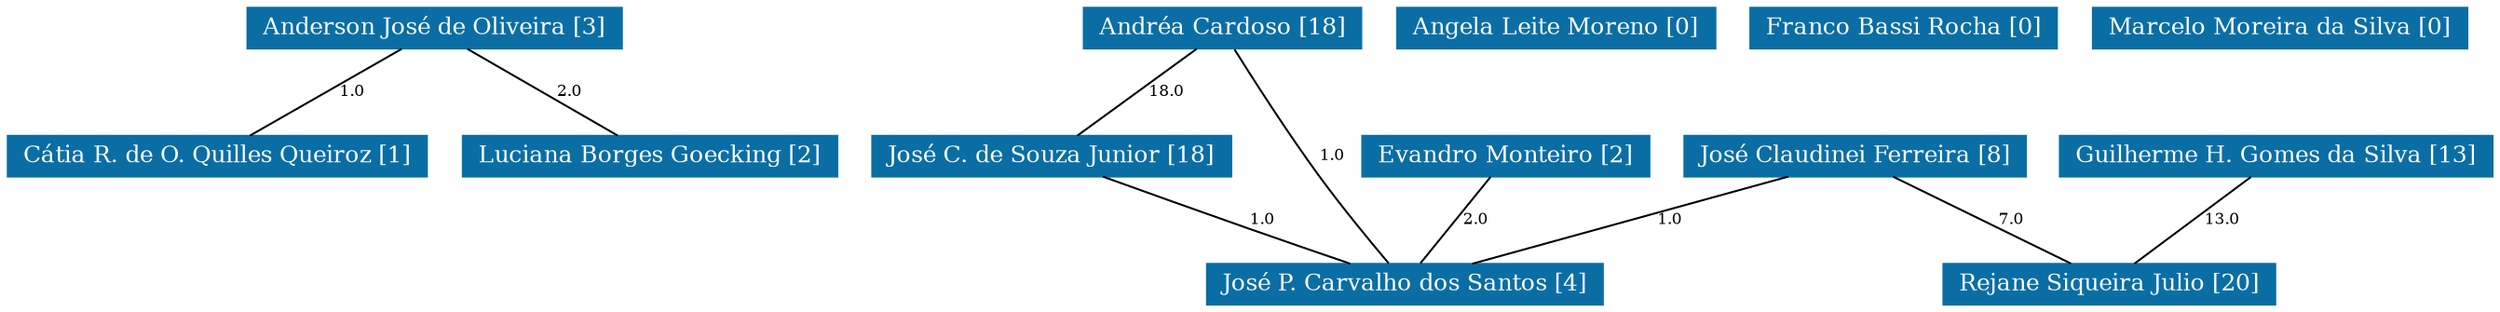 strict graph grafo2 {
	graph [bb="0,0,1072,153",
		id=grafo2,
		overlap=False
	];
	node [fontsize=12,
		label="\N",
		shape=rectangle,
		style=filled
	];
	0	 [URL="membro-1349156075777095.html",
		color="#0A6EA4",
		fontcolor="#FFFFFF",
		height=0.29167,
		label="Anderson José de Oliveira [3]",
		pos="183.5,142.5",
		width=2.1944];
	3	 [URL="membro-0061488493893247.html",
		color="#0A6EA4",
		fontcolor="#FFFFFF",
		height=0.29167,
		label="Cátia R. de O. Quilles Queiroz [1]",
		pos="89.5,76.5",
		width=2.4861];
	0 -- 3	 [fontsize=8,
		label=1.0,
		lp="147.5,109.5",
		pos="168.4,131.9 150.86,119.58 122.09,99.383 104.57,87.078"];
	10	 [URL="membro-4139948635593421.html",
		color="#0A6EA4",
		fontcolor="#FFFFFF",
		height=0.29167,
		label="Luciana Borges Goecking [2]",
		pos="276.5,76.5",
		width=2.1944];
	0 -- 10	 [fontsize=8,
		label=2.0,
		lp="241.5,109.5",
		pos="198.44,131.9 215.8,119.58 244.26,99.383 261.6,87.078"];
	1	 [URL="membro-6016565950437007.html",
		color="#0A6EA4",
		fontcolor="#FFFFFF",
		height=0.29167,
		label="Andréa Cardoso [18]",
		pos="526.5,142.5",
		width=1.625];
	7	 [URL="membro-1690570104837528.html",
		color="#0A6EA4",
		fontcolor="#FFFFFF",
		height=0.29167,
		label="José C. de Souza Junior [18]",
		pos="449.5,76.5",
		width=2.1111];
	1 -- 7	 [fontsize=8,
		label=18.0,
		lp="500.5,109.5",
		pos="514.13,131.9 499.76,119.58 476.2,99.383 461.84,87.078"];
	9	 [URL="membro-9393213180145144.html",
		color="#0A6EA4",
		fontcolor="#FFFFFF",
		height=0.29167,
		label="José P. Carvalho dos Santos [4]",
		pos="605.5,10.5",
		width=2.3056];
	1 -- 9	 [fontsize=8,
		label=1.0,
		lp="575.5,76.5",
		pos="532.63,131.52 541,116.59 556.58,89.097 570.5,66 580.02,50.194 591.51,32.167 598.66,21.06"];
	7 -- 9	 [fontsize=8,
		label=1.0,
		lp="542.5,43.5",
		pos="474.14,65.954 491.77,58.418 516.08,48.051 537.5,39 551.65,33.02 567.47,26.384 580.3,21.021"];
	2	 [URL="membro-5106302431642025.html",
		color="#0A6EA4",
		fontcolor="#FFFFFF",
		height=0.29167,
		label="Angela Leite Moreno [0]",
		pos="670.5,142.5",
		width=1.875];
	4	 [URL="membro-3089568911577519.html",
		color="#0A6EA4",
		fontcolor="#FFFFFF",
		height=0.29167,
		label="Evandro Monteiro [2]",
		pos="649.5,76.5",
		width=1.6667];
	4 -- 9	 [fontsize=8,
		label=2.0,
		lp="635.5,43.5",
		pos="642.43,65.896 634.27,53.653 620.91,33.622 612.7,21.297"];
	5	 [URL="membro-0165435409542220.html",
		color="#0A6EA4",
		fontcolor="#FFFFFF",
		height=0.29167,
		label="Franco Bassi Rocha [0]",
		pos="820.5,142.5",
		width=1.7778];
	6	 [URL="membro-5817829882396943.html",
		color="#0A6EA4",
		fontcolor="#FFFFFF",
		height=0.29167,
		label="Guilherme H. Gomes da Silva [13]",
		pos="980.5,76.5",
		width=2.5417];
	12	 [URL="membro-1798884495942862.html",
		color="#0A6EA4",
		fontcolor="#FFFFFF",
		height=0.29167,
		label="Rejane Siqueira Julio [20]",
		pos="908.5,10.5",
		width=1.9306];
	6 -- 12	 [fontsize=8,
		label=13.0,
		lp="956.5,43.5",
		pos="968.93,65.896 955.58,53.653 933.72,33.622 920.28,21.297"];
	8	 [URL="membro-6808752952332925.html",
		color="#0A6EA4",
		fontcolor="#FFFFFF",
		height=0.29167,
		label="José Claudinei Ferreira [8]",
		pos="799.5,76.5",
		width=1.9861];
	8 -- 9	 [fontsize=8,
		label=1.0,
		lp="719.5,43.5",
		pos="768.33,65.896 732.13,53.58 672.76,33.383 636.59,21.078"];
	8 -- 12	 [fontsize=8,
		label=7.0,
		lp="866.5,43.5",
		pos="817.01,65.896 837.35,53.58 870.71,33.383 891.03,21.078"];
	11	 [URL="membro-6715092420026095.html",
		color="#0A6EA4",
		fontcolor="#FFFFFF",
		height=0.29167,
		label="Marcelo Moreira da Silva [0]",
		pos="979.5,142.5",
		width=2.1389];
}
